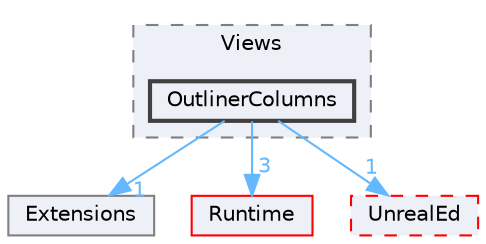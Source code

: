 digraph "OutlinerColumns"
{
 // INTERACTIVE_SVG=YES
 // LATEX_PDF_SIZE
  bgcolor="transparent";
  edge [fontname=Helvetica,fontsize=10,labelfontname=Helvetica,labelfontsize=10];
  node [fontname=Helvetica,fontsize=10,shape=box,height=0.2,width=0.4];
  compound=true
  subgraph clusterdir_4ec332b0caa82edbf34f7451eea0fec7 {
    graph [ bgcolor="#edf0f7", pencolor="grey50", label="Views", fontname=Helvetica,fontsize=10 style="filled,dashed", URL="dir_4ec332b0caa82edbf34f7451eea0fec7.html",tooltip=""]
  dir_5328f2a3b08234a252487b39fb59f79c [label="OutlinerColumns", fillcolor="#edf0f7", color="grey25", style="filled,bold", URL="dir_5328f2a3b08234a252487b39fb59f79c.html",tooltip=""];
  }
  dir_65aef38b3309f34115ac220e3769f00d [label="Extensions", fillcolor="#edf0f7", color="grey50", style="filled", URL="dir_65aef38b3309f34115ac220e3769f00d.html",tooltip=""];
  dir_7536b172fbd480bfd146a1b1acd6856b [label="Runtime", fillcolor="#edf0f7", color="red", style="filled", URL="dir_7536b172fbd480bfd146a1b1acd6856b.html",tooltip=""];
  dir_d6dfe71a46de762e5d5df277eaa495c7 [label="UnrealEd", fillcolor="#edf0f7", color="red", style="filled,dashed", URL="dir_d6dfe71a46de762e5d5df277eaa495c7.html",tooltip=""];
  dir_5328f2a3b08234a252487b39fb59f79c->dir_65aef38b3309f34115ac220e3769f00d [headlabel="1", labeldistance=1.5 headhref="dir_000709_000389.html" href="dir_000709_000389.html" color="steelblue1" fontcolor="steelblue1"];
  dir_5328f2a3b08234a252487b39fb59f79c->dir_7536b172fbd480bfd146a1b1acd6856b [headlabel="3", labeldistance=1.5 headhref="dir_000709_000984.html" href="dir_000709_000984.html" color="steelblue1" fontcolor="steelblue1"];
  dir_5328f2a3b08234a252487b39fb59f79c->dir_d6dfe71a46de762e5d5df277eaa495c7 [headlabel="1", labeldistance=1.5 headhref="dir_000709_001226.html" href="dir_000709_001226.html" color="steelblue1" fontcolor="steelblue1"];
}

